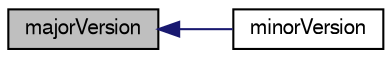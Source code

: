 digraph "majorVersion"
{
  bgcolor="transparent";
  edge [fontname="FreeSans",fontsize="10",labelfontname="FreeSans",labelfontsize="10"];
  node [fontname="FreeSans",fontsize="10",shape=record];
  rankdir="LR";
  Node7 [label="majorVersion",height=0.2,width=0.4,color="black", fillcolor="grey75", style="filled", fontcolor="black"];
  Node7 -> Node8 [dir="back",color="midnightblue",fontsize="10",style="solid",fontname="FreeSans"];
  Node8 [label="minorVersion",height=0.2,width=0.4,color="black",URL="$a26230.html#a4d04571319e8a3efc694fe5b607dab81",tooltip="Return minor version. "];
}
